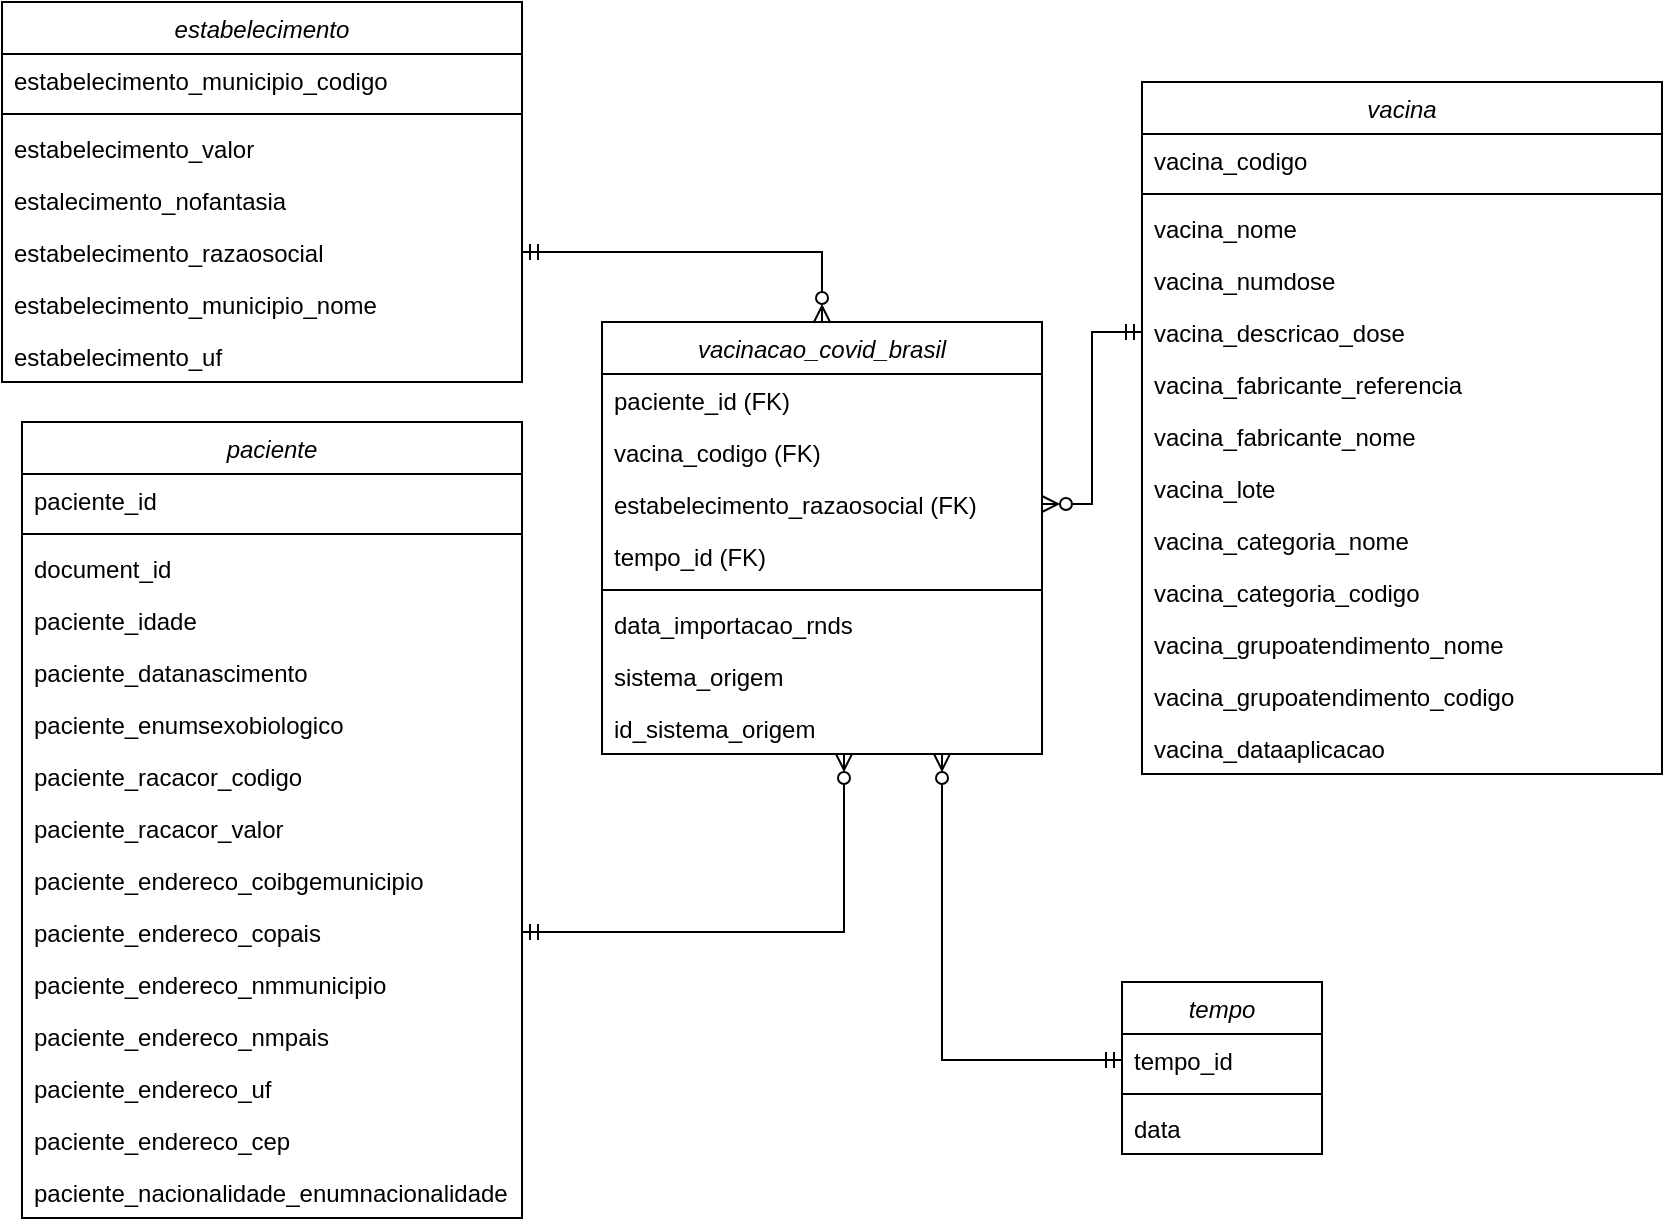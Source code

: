 <mxfile version="15.8.6" type="device"><diagram id="C5RBs43oDa-KdzZeNtuy" name="Page-1"><mxGraphModel dx="868" dy="442" grid="1" gridSize="10" guides="1" tooltips="1" connect="1" arrows="1" fold="1" page="1" pageScale="1" pageWidth="827" pageHeight="1169" math="0" shadow="0"><root><mxCell id="WIyWlLk6GJQsqaUBKTNV-0"/><mxCell id="WIyWlLk6GJQsqaUBKTNV-1" parent="WIyWlLk6GJQsqaUBKTNV-0"/><mxCell id="zkfFHV4jXpPFQw0GAbJ--6" value="paciente" style="swimlane;fontStyle=2;align=center;verticalAlign=top;childLayout=stackLayout;horizontal=1;startSize=26;horizontalStack=0;resizeParent=1;resizeLast=0;collapsible=1;marginBottom=0;rounded=0;shadow=0;strokeWidth=1;" parent="WIyWlLk6GJQsqaUBKTNV-1" vertex="1"><mxGeometry x="30" y="230" width="250" height="398" as="geometry"><mxRectangle x="90" y="290" width="160" height="26" as="alternateBounds"/></mxGeometry></mxCell><mxCell id="wLtocqLFq7rGolLNkgXY-13" value="paciente_id" style="text;align=left;verticalAlign=top;spacingLeft=4;spacingRight=4;overflow=hidden;rotatable=0;points=[[0,0.5],[1,0.5]];portConstraint=eastwest;" parent="zkfFHV4jXpPFQw0GAbJ--6" vertex="1"><mxGeometry y="26" width="250" height="26" as="geometry"/></mxCell><mxCell id="zkfFHV4jXpPFQw0GAbJ--9" value="" style="line;html=1;strokeWidth=1;align=left;verticalAlign=middle;spacingTop=-1;spacingLeft=3;spacingRight=3;rotatable=0;labelPosition=right;points=[];portConstraint=eastwest;" parent="zkfFHV4jXpPFQw0GAbJ--6" vertex="1"><mxGeometry y="52" width="250" height="8" as="geometry"/></mxCell><mxCell id="wLtocqLFq7rGolLNkgXY-15" value="document_id" style="text;align=left;verticalAlign=top;spacingLeft=4;spacingRight=4;overflow=hidden;rotatable=0;points=[[0,0.5],[1,0.5]];portConstraint=eastwest;" parent="zkfFHV4jXpPFQw0GAbJ--6" vertex="1"><mxGeometry y="60" width="250" height="26" as="geometry"/></mxCell><mxCell id="zkfFHV4jXpPFQw0GAbJ--8" value="paciente_idade" style="text;align=left;verticalAlign=top;spacingLeft=4;spacingRight=4;overflow=hidden;rotatable=0;points=[[0,0.5],[1,0.5]];portConstraint=eastwest;rounded=0;shadow=0;html=0;" parent="zkfFHV4jXpPFQw0GAbJ--6" vertex="1"><mxGeometry y="86" width="250" height="26" as="geometry"/></mxCell><mxCell id="9M0jWAYBzIX6dX4aJ9XS-11" value="paciente_datanascimento" style="text;align=left;verticalAlign=top;spacingLeft=4;spacingRight=4;overflow=hidden;rotatable=0;points=[[0,0.5],[1,0.5]];portConstraint=eastwest;" parent="zkfFHV4jXpPFQw0GAbJ--6" vertex="1"><mxGeometry y="112" width="250" height="26" as="geometry"/></mxCell><mxCell id="zkfFHV4jXpPFQw0GAbJ--7" value="paciente_enumsexobiologico" style="text;align=left;verticalAlign=top;spacingLeft=4;spacingRight=4;overflow=hidden;rotatable=0;points=[[0,0.5],[1,0.5]];portConstraint=eastwest;" parent="zkfFHV4jXpPFQw0GAbJ--6" vertex="1"><mxGeometry y="138" width="250" height="26" as="geometry"/></mxCell><mxCell id="wLtocqLFq7rGolLNkgXY-12" value="paciente_racacor_codigo" style="text;align=left;verticalAlign=top;spacingLeft=4;spacingRight=4;overflow=hidden;rotatable=0;points=[[0,0.5],[1,0.5]];portConstraint=eastwest;" parent="zkfFHV4jXpPFQw0GAbJ--6" vertex="1"><mxGeometry y="164" width="250" height="26" as="geometry"/></mxCell><mxCell id="4jYFqrCkY5HIi3fsCNsc-0" value="paciente_racacor_valor" style="text;align=left;verticalAlign=top;spacingLeft=4;spacingRight=4;overflow=hidden;rotatable=0;points=[[0,0.5],[1,0.5]];portConstraint=eastwest;" parent="zkfFHV4jXpPFQw0GAbJ--6" vertex="1"><mxGeometry y="190" width="250" height="26" as="geometry"/></mxCell><mxCell id="9M0jWAYBzIX6dX4aJ9XS-7" value="paciente_endereco_coibgemunicipio" style="text;align=left;verticalAlign=top;spacingLeft=4;spacingRight=4;overflow=hidden;rotatable=0;points=[[0,0.5],[1,0.5]];portConstraint=eastwest;" parent="zkfFHV4jXpPFQw0GAbJ--6" vertex="1"><mxGeometry y="216" width="250" height="26" as="geometry"/></mxCell><mxCell id="9M0jWAYBzIX6dX4aJ9XS-8" value="paciente_endereco_copais" style="text;align=left;verticalAlign=top;spacingLeft=4;spacingRight=4;overflow=hidden;rotatable=0;points=[[0,0.5],[1,0.5]];portConstraint=eastwest;" parent="zkfFHV4jXpPFQw0GAbJ--6" vertex="1"><mxGeometry y="242" width="250" height="26" as="geometry"/></mxCell><mxCell id="9M0jWAYBzIX6dX4aJ9XS-9" value="paciente_endereco_nmmunicipio" style="text;align=left;verticalAlign=top;spacingLeft=4;spacingRight=4;overflow=hidden;rotatable=0;points=[[0,0.5],[1,0.5]];portConstraint=eastwest;" parent="zkfFHV4jXpPFQw0GAbJ--6" vertex="1"><mxGeometry y="268" width="250" height="26" as="geometry"/></mxCell><mxCell id="9M0jWAYBzIX6dX4aJ9XS-10" value="paciente_endereco_nmpais" style="text;align=left;verticalAlign=top;spacingLeft=4;spacingRight=4;overflow=hidden;rotatable=0;points=[[0,0.5],[1,0.5]];portConstraint=eastwest;" parent="zkfFHV4jXpPFQw0GAbJ--6" vertex="1"><mxGeometry y="294" width="250" height="26" as="geometry"/></mxCell><mxCell id="9M0jWAYBzIX6dX4aJ9XS-12" value="paciente_endereco_uf" style="text;align=left;verticalAlign=top;spacingLeft=4;spacingRight=4;overflow=hidden;rotatable=0;points=[[0,0.5],[1,0.5]];portConstraint=eastwest;" parent="zkfFHV4jXpPFQw0GAbJ--6" vertex="1"><mxGeometry y="320" width="250" height="26" as="geometry"/></mxCell><mxCell id="9M0jWAYBzIX6dX4aJ9XS-13" value="paciente_endereco_cep" style="text;align=left;verticalAlign=top;spacingLeft=4;spacingRight=4;overflow=hidden;rotatable=0;points=[[0,0.5],[1,0.5]];portConstraint=eastwest;" parent="zkfFHV4jXpPFQw0GAbJ--6" vertex="1"><mxGeometry y="346" width="250" height="26" as="geometry"/></mxCell><mxCell id="9M0jWAYBzIX6dX4aJ9XS-14" value="paciente_nacionalidade_enumnacionalidade" style="text;align=left;verticalAlign=top;spacingLeft=4;spacingRight=4;overflow=hidden;rotatable=0;points=[[0,0.5],[1,0.5]];portConstraint=eastwest;" parent="zkfFHV4jXpPFQw0GAbJ--6" vertex="1"><mxGeometry y="372" width="250" height="26" as="geometry"/></mxCell><mxCell id="wLtocqLFq7rGolLNkgXY-0" value="vacinacao_covid_brasil" style="swimlane;fontStyle=2;align=center;verticalAlign=top;childLayout=stackLayout;horizontal=1;startSize=26;horizontalStack=0;resizeParent=1;resizeLast=0;collapsible=1;marginBottom=0;rounded=0;shadow=0;strokeWidth=1;" parent="WIyWlLk6GJQsqaUBKTNV-1" vertex="1"><mxGeometry x="320" y="180" width="220" height="216" as="geometry"><mxRectangle x="550" y="140" width="160" height="26" as="alternateBounds"/></mxGeometry></mxCell><mxCell id="wLtocqLFq7rGolLNkgXY-1" value="paciente_id (FK)" style="text;align=left;verticalAlign=top;spacingLeft=4;spacingRight=4;overflow=hidden;rotatable=0;points=[[0,0.5],[1,0.5]];portConstraint=eastwest;" parent="wLtocqLFq7rGolLNkgXY-0" vertex="1"><mxGeometry y="26" width="220" height="26" as="geometry"/></mxCell><mxCell id="wLtocqLFq7rGolLNkgXY-11" value="vacina_codigo (FK)" style="text;align=left;verticalAlign=top;spacingLeft=4;spacingRight=4;overflow=hidden;rotatable=0;points=[[0,0.5],[1,0.5]];portConstraint=eastwest;rounded=0;shadow=0;html=0;" parent="wLtocqLFq7rGolLNkgXY-0" vertex="1"><mxGeometry y="52" width="220" height="26" as="geometry"/></mxCell><mxCell id="wLtocqLFq7rGolLNkgXY-3" value="estabelecimento_razaosocial (FK)" style="text;align=left;verticalAlign=top;spacingLeft=4;spacingRight=4;overflow=hidden;rotatable=0;points=[[0,0.5],[1,0.5]];portConstraint=eastwest;rounded=0;shadow=0;html=0;" parent="wLtocqLFq7rGolLNkgXY-0" vertex="1"><mxGeometry y="78" width="220" height="26" as="geometry"/></mxCell><mxCell id="NJ9mVo3QQktpcGWq_mkF-10" value="tempo_id (FK)" style="text;align=left;verticalAlign=top;spacingLeft=4;spacingRight=4;overflow=hidden;rotatable=0;points=[[0,0.5],[1,0.5]];portConstraint=eastwest;rounded=0;shadow=0;html=0;" vertex="1" parent="wLtocqLFq7rGolLNkgXY-0"><mxGeometry y="104" width="220" height="26" as="geometry"/></mxCell><mxCell id="wLtocqLFq7rGolLNkgXY-6" value="" style="line;html=1;strokeWidth=1;align=left;verticalAlign=middle;spacingTop=-1;spacingLeft=3;spacingRight=3;rotatable=0;labelPosition=right;points=[];portConstraint=eastwest;" parent="wLtocqLFq7rGolLNkgXY-0" vertex="1"><mxGeometry y="130" width="220" height="8" as="geometry"/></mxCell><mxCell id="wLtocqLFq7rGolLNkgXY-7" value="data_importacao_rnds" style="text;align=left;verticalAlign=top;spacingLeft=4;spacingRight=4;overflow=hidden;rotatable=0;points=[[0,0.5],[1,0.5]];portConstraint=eastwest;" parent="wLtocqLFq7rGolLNkgXY-0" vertex="1"><mxGeometry y="138" width="220" height="26" as="geometry"/></mxCell><mxCell id="9M0jWAYBzIX6dX4aJ9XS-38" value="sistema_origem" style="text;align=left;verticalAlign=top;spacingLeft=4;spacingRight=4;overflow=hidden;rotatable=0;points=[[0,0.5],[1,0.5]];portConstraint=eastwest;" parent="wLtocqLFq7rGolLNkgXY-0" vertex="1"><mxGeometry y="164" width="220" height="26" as="geometry"/></mxCell><mxCell id="9M0jWAYBzIX6dX4aJ9XS-39" value="id_sistema_origem" style="text;align=left;verticalAlign=top;spacingLeft=4;spacingRight=4;overflow=hidden;rotatable=0;points=[[0,0.5],[1,0.5]];portConstraint=eastwest;" parent="wLtocqLFq7rGolLNkgXY-0" vertex="1"><mxGeometry y="190" width="220" height="26" as="geometry"/></mxCell><mxCell id="9M0jWAYBzIX6dX4aJ9XS-16" value="estabelecimento" style="swimlane;fontStyle=2;align=center;verticalAlign=top;childLayout=stackLayout;horizontal=1;startSize=26;horizontalStack=0;resizeParent=1;resizeLast=0;collapsible=1;marginBottom=0;rounded=0;shadow=0;strokeWidth=1;" parent="WIyWlLk6GJQsqaUBKTNV-1" vertex="1"><mxGeometry x="20" y="20" width="260" height="190" as="geometry"><mxRectangle x="550" y="140" width="160" height="26" as="alternateBounds"/></mxGeometry></mxCell><mxCell id="9M0jWAYBzIX6dX4aJ9XS-21" value="estabelecimento_municipio_codigo" style="text;align=left;verticalAlign=top;spacingLeft=4;spacingRight=4;overflow=hidden;rotatable=0;points=[[0,0.5],[1,0.5]];portConstraint=eastwest;" parent="9M0jWAYBzIX6dX4aJ9XS-16" vertex="1"><mxGeometry y="26" width="260" height="26" as="geometry"/></mxCell><mxCell id="9M0jWAYBzIX6dX4aJ9XS-18" value="" style="line;html=1;strokeWidth=1;align=left;verticalAlign=middle;spacingTop=-1;spacingLeft=3;spacingRight=3;rotatable=0;labelPosition=right;points=[];portConstraint=eastwest;" parent="9M0jWAYBzIX6dX4aJ9XS-16" vertex="1"><mxGeometry y="52" width="260" height="8" as="geometry"/></mxCell><mxCell id="9M0jWAYBzIX6dX4aJ9XS-19" value="estabelecimento_valor" style="text;align=left;verticalAlign=top;spacingLeft=4;spacingRight=4;overflow=hidden;rotatable=0;points=[[0,0.5],[1,0.5]];portConstraint=eastwest;" parent="9M0jWAYBzIX6dX4aJ9XS-16" vertex="1"><mxGeometry y="60" width="260" height="26" as="geometry"/></mxCell><mxCell id="9M0jWAYBzIX6dX4aJ9XS-20" value="estalecimento_nofantasia" style="text;align=left;verticalAlign=top;spacingLeft=4;spacingRight=4;overflow=hidden;rotatable=0;points=[[0,0.5],[1,0.5]];portConstraint=eastwest;" parent="9M0jWAYBzIX6dX4aJ9XS-16" vertex="1"><mxGeometry y="86" width="260" height="26" as="geometry"/></mxCell><mxCell id="9M0jWAYBzIX6dX4aJ9XS-17" value="estabelecimento_razaosocial" style="text;align=left;verticalAlign=top;spacingLeft=4;spacingRight=4;overflow=hidden;rotatable=0;points=[[0,0.5],[1,0.5]];portConstraint=eastwest;" parent="9M0jWAYBzIX6dX4aJ9XS-16" vertex="1"><mxGeometry y="112" width="260" height="26" as="geometry"/></mxCell><mxCell id="9M0jWAYBzIX6dX4aJ9XS-22" value="estabelecimento_municipio_nome" style="text;align=left;verticalAlign=top;spacingLeft=4;spacingRight=4;overflow=hidden;rotatable=0;points=[[0,0.5],[1,0.5]];portConstraint=eastwest;" parent="9M0jWAYBzIX6dX4aJ9XS-16" vertex="1"><mxGeometry y="138" width="260" height="26" as="geometry"/></mxCell><mxCell id="9M0jWAYBzIX6dX4aJ9XS-23" value="estabelecimento_uf" style="text;align=left;verticalAlign=top;spacingLeft=4;spacingRight=4;overflow=hidden;rotatable=0;points=[[0,0.5],[1,0.5]];portConstraint=eastwest;" parent="9M0jWAYBzIX6dX4aJ9XS-16" vertex="1"><mxGeometry y="164" width="260" height="26" as="geometry"/></mxCell><mxCell id="9M0jWAYBzIX6dX4aJ9XS-24" value="vacina" style="swimlane;fontStyle=2;align=center;verticalAlign=top;childLayout=stackLayout;horizontal=1;startSize=26;horizontalStack=0;resizeParent=1;resizeLast=0;collapsible=1;marginBottom=0;rounded=0;shadow=0;strokeWidth=1;" parent="WIyWlLk6GJQsqaUBKTNV-1" vertex="1"><mxGeometry x="590" y="60" width="260" height="346" as="geometry"><mxRectangle x="550" y="140" width="160" height="26" as="alternateBounds"/></mxGeometry></mxCell><mxCell id="9M0jWAYBzIX6dX4aJ9XS-25" value="vacina_codigo" style="text;align=left;verticalAlign=top;spacingLeft=4;spacingRight=4;overflow=hidden;rotatable=0;points=[[0,0.5],[1,0.5]];portConstraint=eastwest;" parent="9M0jWAYBzIX6dX4aJ9XS-24" vertex="1"><mxGeometry y="26" width="260" height="26" as="geometry"/></mxCell><mxCell id="9M0jWAYBzIX6dX4aJ9XS-26" value="" style="line;html=1;strokeWidth=1;align=left;verticalAlign=middle;spacingTop=-1;spacingLeft=3;spacingRight=3;rotatable=0;labelPosition=right;points=[];portConstraint=eastwest;" parent="9M0jWAYBzIX6dX4aJ9XS-24" vertex="1"><mxGeometry y="52" width="260" height="8" as="geometry"/></mxCell><mxCell id="9M0jWAYBzIX6dX4aJ9XS-27" value="vacina_nome" style="text;align=left;verticalAlign=top;spacingLeft=4;spacingRight=4;overflow=hidden;rotatable=0;points=[[0,0.5],[1,0.5]];portConstraint=eastwest;" parent="9M0jWAYBzIX6dX4aJ9XS-24" vertex="1"><mxGeometry y="60" width="260" height="26" as="geometry"/></mxCell><mxCell id="9M0jWAYBzIX6dX4aJ9XS-37" value="vacina_numdose" style="text;align=left;verticalAlign=top;spacingLeft=4;spacingRight=4;overflow=hidden;rotatable=0;points=[[0,0.5],[1,0.5]];portConstraint=eastwest;" parent="9M0jWAYBzIX6dX4aJ9XS-24" vertex="1"><mxGeometry y="86" width="260" height="26" as="geometry"/></mxCell><mxCell id="9M0jWAYBzIX6dX4aJ9XS-28" value="vacina_descricao_dose" style="text;align=left;verticalAlign=top;spacingLeft=4;spacingRight=4;overflow=hidden;rotatable=0;points=[[0,0.5],[1,0.5]];portConstraint=eastwest;" parent="9M0jWAYBzIX6dX4aJ9XS-24" vertex="1"><mxGeometry y="112" width="260" height="26" as="geometry"/></mxCell><mxCell id="9M0jWAYBzIX6dX4aJ9XS-30" value="vacina_fabricante_referencia" style="text;align=left;verticalAlign=top;spacingLeft=4;spacingRight=4;overflow=hidden;rotatable=0;points=[[0,0.5],[1,0.5]];portConstraint=eastwest;" parent="9M0jWAYBzIX6dX4aJ9XS-24" vertex="1"><mxGeometry y="138" width="260" height="26" as="geometry"/></mxCell><mxCell id="9M0jWAYBzIX6dX4aJ9XS-31" value="vacina_fabricante_nome" style="text;align=left;verticalAlign=top;spacingLeft=4;spacingRight=4;overflow=hidden;rotatable=0;points=[[0,0.5],[1,0.5]];portConstraint=eastwest;" parent="9M0jWAYBzIX6dX4aJ9XS-24" vertex="1"><mxGeometry y="164" width="260" height="26" as="geometry"/></mxCell><mxCell id="9M0jWAYBzIX6dX4aJ9XS-32" value="vacina_lote" style="text;align=left;verticalAlign=top;spacingLeft=4;spacingRight=4;overflow=hidden;rotatable=0;points=[[0,0.5],[1,0.5]];portConstraint=eastwest;" parent="9M0jWAYBzIX6dX4aJ9XS-24" vertex="1"><mxGeometry y="190" width="260" height="26" as="geometry"/></mxCell><mxCell id="9M0jWAYBzIX6dX4aJ9XS-33" value="vacina_categoria_nome" style="text;align=left;verticalAlign=top;spacingLeft=4;spacingRight=4;overflow=hidden;rotatable=0;points=[[0,0.5],[1,0.5]];portConstraint=eastwest;" parent="9M0jWAYBzIX6dX4aJ9XS-24" vertex="1"><mxGeometry y="216" width="260" height="26" as="geometry"/></mxCell><mxCell id="9M0jWAYBzIX6dX4aJ9XS-34" value="vacina_categoria_codigo" style="text;align=left;verticalAlign=top;spacingLeft=4;spacingRight=4;overflow=hidden;rotatable=0;points=[[0,0.5],[1,0.5]];portConstraint=eastwest;" parent="9M0jWAYBzIX6dX4aJ9XS-24" vertex="1"><mxGeometry y="242" width="260" height="26" as="geometry"/></mxCell><mxCell id="9M0jWAYBzIX6dX4aJ9XS-35" value="vacina_grupoatendimento_nome" style="text;align=left;verticalAlign=top;spacingLeft=4;spacingRight=4;overflow=hidden;rotatable=0;points=[[0,0.5],[1,0.5]];portConstraint=eastwest;" parent="9M0jWAYBzIX6dX4aJ9XS-24" vertex="1"><mxGeometry y="268" width="260" height="26" as="geometry"/></mxCell><mxCell id="9M0jWAYBzIX6dX4aJ9XS-36" value="vacina_grupoatendimento_codigo" style="text;align=left;verticalAlign=top;spacingLeft=4;spacingRight=4;overflow=hidden;rotatable=0;points=[[0,0.5],[1,0.5]];portConstraint=eastwest;" parent="9M0jWAYBzIX6dX4aJ9XS-24" vertex="1"><mxGeometry y="294" width="260" height="26" as="geometry"/></mxCell><mxCell id="9M0jWAYBzIX6dX4aJ9XS-29" value="vacina_dataaplicacao" style="text;align=left;verticalAlign=top;spacingLeft=4;spacingRight=4;overflow=hidden;rotatable=0;points=[[0,0.5],[1,0.5]];portConstraint=eastwest;" parent="9M0jWAYBzIX6dX4aJ9XS-24" vertex="1"><mxGeometry y="320" width="260" height="26" as="geometry"/></mxCell><mxCell id="9M0jWAYBzIX6dX4aJ9XS-40" style="edgeStyle=orthogonalEdgeStyle;rounded=0;orthogonalLoop=1;jettySize=auto;html=1;exitX=1;exitY=0.5;exitDx=0;exitDy=0;entryX=0.5;entryY=0;entryDx=0;entryDy=0;startArrow=ERmandOne;startFill=0;endArrow=ERzeroToMany;endFill=0;" parent="WIyWlLk6GJQsqaUBKTNV-1" source="9M0jWAYBzIX6dX4aJ9XS-17" target="wLtocqLFq7rGolLNkgXY-0" edge="1"><mxGeometry relative="1" as="geometry"/></mxCell><mxCell id="9M0jWAYBzIX6dX4aJ9XS-41" style="edgeStyle=orthogonalEdgeStyle;rounded=0;orthogonalLoop=1;jettySize=auto;html=1;exitX=1;exitY=0.5;exitDx=0;exitDy=0;entryX=0.55;entryY=1;entryDx=0;entryDy=0;entryPerimeter=0;startArrow=ERmandOne;startFill=0;endArrow=ERzeroToMany;endFill=0;" parent="WIyWlLk6GJQsqaUBKTNV-1" source="9M0jWAYBzIX6dX4aJ9XS-8" target="9M0jWAYBzIX6dX4aJ9XS-39" edge="1"><mxGeometry relative="1" as="geometry"/></mxCell><mxCell id="9M0jWAYBzIX6dX4aJ9XS-42" style="edgeStyle=orthogonalEdgeStyle;rounded=0;orthogonalLoop=1;jettySize=auto;html=1;exitX=0;exitY=0.5;exitDx=0;exitDy=0;entryX=1;entryY=0.5;entryDx=0;entryDy=0;startArrow=ERmandOne;startFill=0;endArrow=ERzeroToMany;endFill=0;" parent="WIyWlLk6GJQsqaUBKTNV-1" source="9M0jWAYBzIX6dX4aJ9XS-28" target="wLtocqLFq7rGolLNkgXY-3" edge="1"><mxGeometry relative="1" as="geometry"/></mxCell><mxCell id="NJ9mVo3QQktpcGWq_mkF-0" value="tempo" style="swimlane;fontStyle=2;align=center;verticalAlign=top;childLayout=stackLayout;horizontal=1;startSize=26;horizontalStack=0;resizeParent=1;resizeLast=0;collapsible=1;marginBottom=0;rounded=0;shadow=0;strokeWidth=1;" vertex="1" parent="WIyWlLk6GJQsqaUBKTNV-1"><mxGeometry x="580" y="510" width="100" height="86" as="geometry"><mxRectangle x="550" y="140" width="160" height="26" as="alternateBounds"/></mxGeometry></mxCell><mxCell id="NJ9mVo3QQktpcGWq_mkF-1" value="tempo_id" style="text;align=left;verticalAlign=top;spacingLeft=4;spacingRight=4;overflow=hidden;rotatable=0;points=[[0,0.5],[1,0.5]];portConstraint=eastwest;" vertex="1" parent="NJ9mVo3QQktpcGWq_mkF-0"><mxGeometry y="26" width="100" height="26" as="geometry"/></mxCell><mxCell id="NJ9mVo3QQktpcGWq_mkF-4" value="" style="line;html=1;strokeWidth=1;align=left;verticalAlign=middle;spacingTop=-1;spacingLeft=3;spacingRight=3;rotatable=0;labelPosition=right;points=[];portConstraint=eastwest;" vertex="1" parent="NJ9mVo3QQktpcGWq_mkF-0"><mxGeometry y="52" width="100" height="8" as="geometry"/></mxCell><mxCell id="NJ9mVo3QQktpcGWq_mkF-8" value="data" style="text;align=left;verticalAlign=top;spacingLeft=4;spacingRight=4;overflow=hidden;rotatable=0;points=[[0,0.5],[1,0.5]];portConstraint=eastwest;" vertex="1" parent="NJ9mVo3QQktpcGWq_mkF-0"><mxGeometry y="60" width="100" height="26" as="geometry"/></mxCell><mxCell id="NJ9mVo3QQktpcGWq_mkF-9" style="edgeStyle=orthogonalEdgeStyle;rounded=0;orthogonalLoop=1;jettySize=auto;html=1;startArrow=ERmandOne;startFill=0;endArrow=ERzeroToMany;endFill=0;exitX=0;exitY=0.5;exitDx=0;exitDy=0;" edge="1" parent="WIyWlLk6GJQsqaUBKTNV-1" target="9M0jWAYBzIX6dX4aJ9XS-39"><mxGeometry relative="1" as="geometry"><mxPoint x="580" y="549" as="sourcePoint"/><mxPoint x="451" y="380" as="targetPoint"/><Array as="points"><mxPoint x="490" y="549"/></Array></mxGeometry></mxCell></root></mxGraphModel></diagram></mxfile>